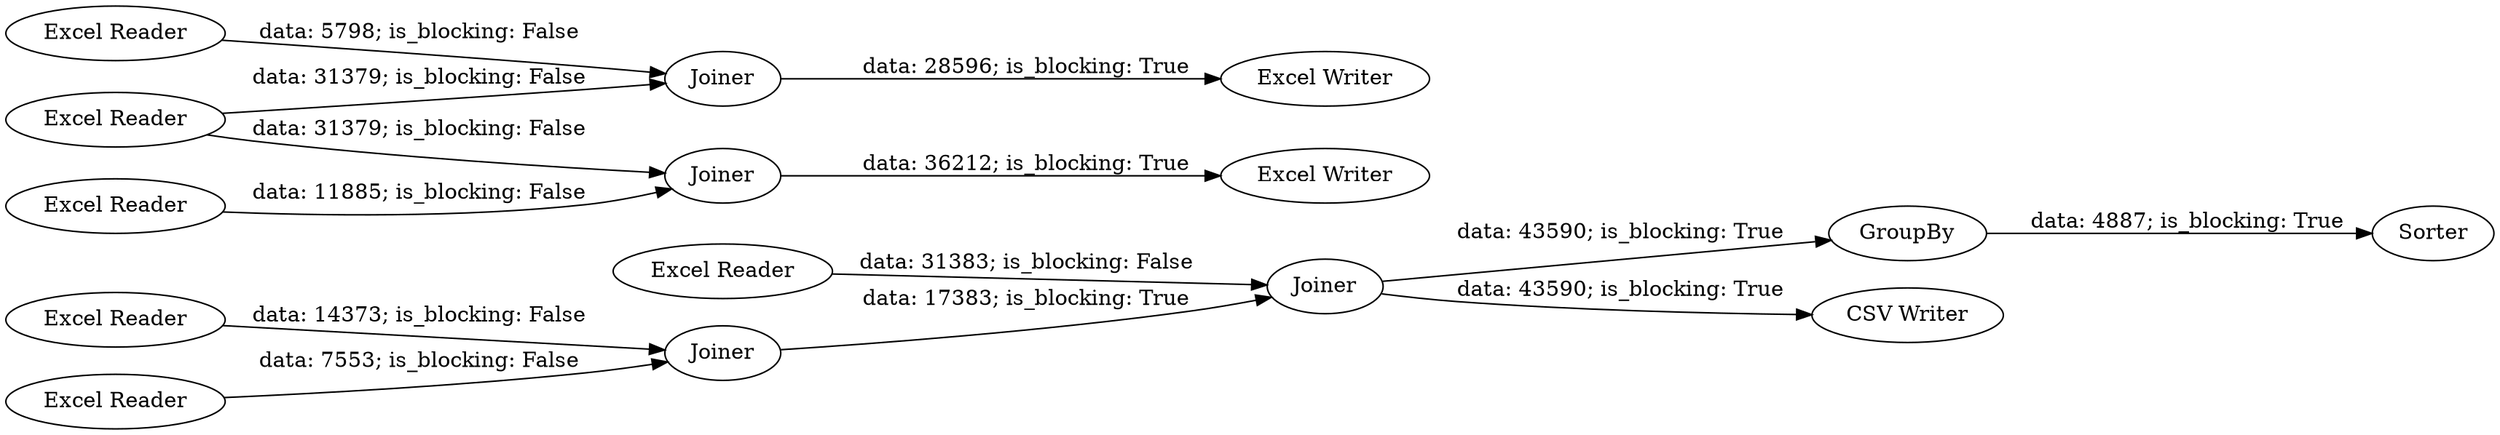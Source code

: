 digraph {
	"-7411279842394102855_9" [label=Joiner]
	"-7411279842394102855_10" [label="Excel Reader"]
	"-7411279842394102855_6" [label="Excel Writer"]
	"-7411279842394102855_11" [label="Excel Reader"]
	"-7411279842394102855_12" [label=Joiner]
	"-7411279842394102855_4" [label=Joiner]
	"-7411279842394102855_8" [label="Excel Reader"]
	"-7411279842394102855_13" [label=GroupBy]
	"-7411279842394102855_14" [label=Sorter]
	"-7411279842394102855_1" [label="Excel Reader"]
	"-7411279842394102855_2" [label="Excel Reader"]
	"-7411279842394102855_3" [label="Excel Reader"]
	"-7411279842394102855_5" [label=Joiner]
	"-7411279842394102855_7" [label="Excel Writer"]
	"-7411279842394102855_17" [label="CSV Writer"]
	"-7411279842394102855_1" -> "-7411279842394102855_4" [label="data: 5798; is_blocking: False"]
	"-7411279842394102855_3" -> "-7411279842394102855_5" [label="data: 11885; is_blocking: False"]
	"-7411279842394102855_13" -> "-7411279842394102855_14" [label="data: 4887; is_blocking: True"]
	"-7411279842394102855_10" -> "-7411279842394102855_9" [label="data: 14373; is_blocking: False"]
	"-7411279842394102855_4" -> "-7411279842394102855_6" [label="data: 28596; is_blocking: True"]
	"-7411279842394102855_8" -> "-7411279842394102855_9" [label="data: 7553; is_blocking: False"]
	"-7411279842394102855_5" -> "-7411279842394102855_7" [label="data: 36212; is_blocking: True"]
	"-7411279842394102855_9" -> "-7411279842394102855_12" [label="data: 17383; is_blocking: True"]
	"-7411279842394102855_12" -> "-7411279842394102855_17" [label="data: 43590; is_blocking: True"]
	"-7411279842394102855_2" -> "-7411279842394102855_5" [label="data: 31379; is_blocking: False"]
	"-7411279842394102855_2" -> "-7411279842394102855_4" [label="data: 31379; is_blocking: False"]
	"-7411279842394102855_12" -> "-7411279842394102855_13" [label="data: 43590; is_blocking: True"]
	"-7411279842394102855_11" -> "-7411279842394102855_12" [label="data: 31383; is_blocking: False"]
	rankdir=LR
}
